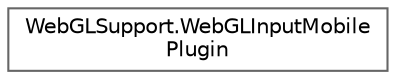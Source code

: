 digraph "Graphical Class Hierarchy"
{
 // LATEX_PDF_SIZE
  bgcolor="transparent";
  edge [fontname=Helvetica,fontsize=10,labelfontname=Helvetica,labelfontsize=10];
  node [fontname=Helvetica,fontsize=10,shape=box,height=0.2,width=0.4];
  rankdir="LR";
  Node0 [id="Node000000",label="WebGLSupport.WebGLInputMobile\lPlugin",height=0.2,width=0.4,color="grey40", fillcolor="white", style="filled",URL="$class_web_g_l_support_1_1_web_g_l_input_mobile_plugin.html",tooltip=" "];
}
